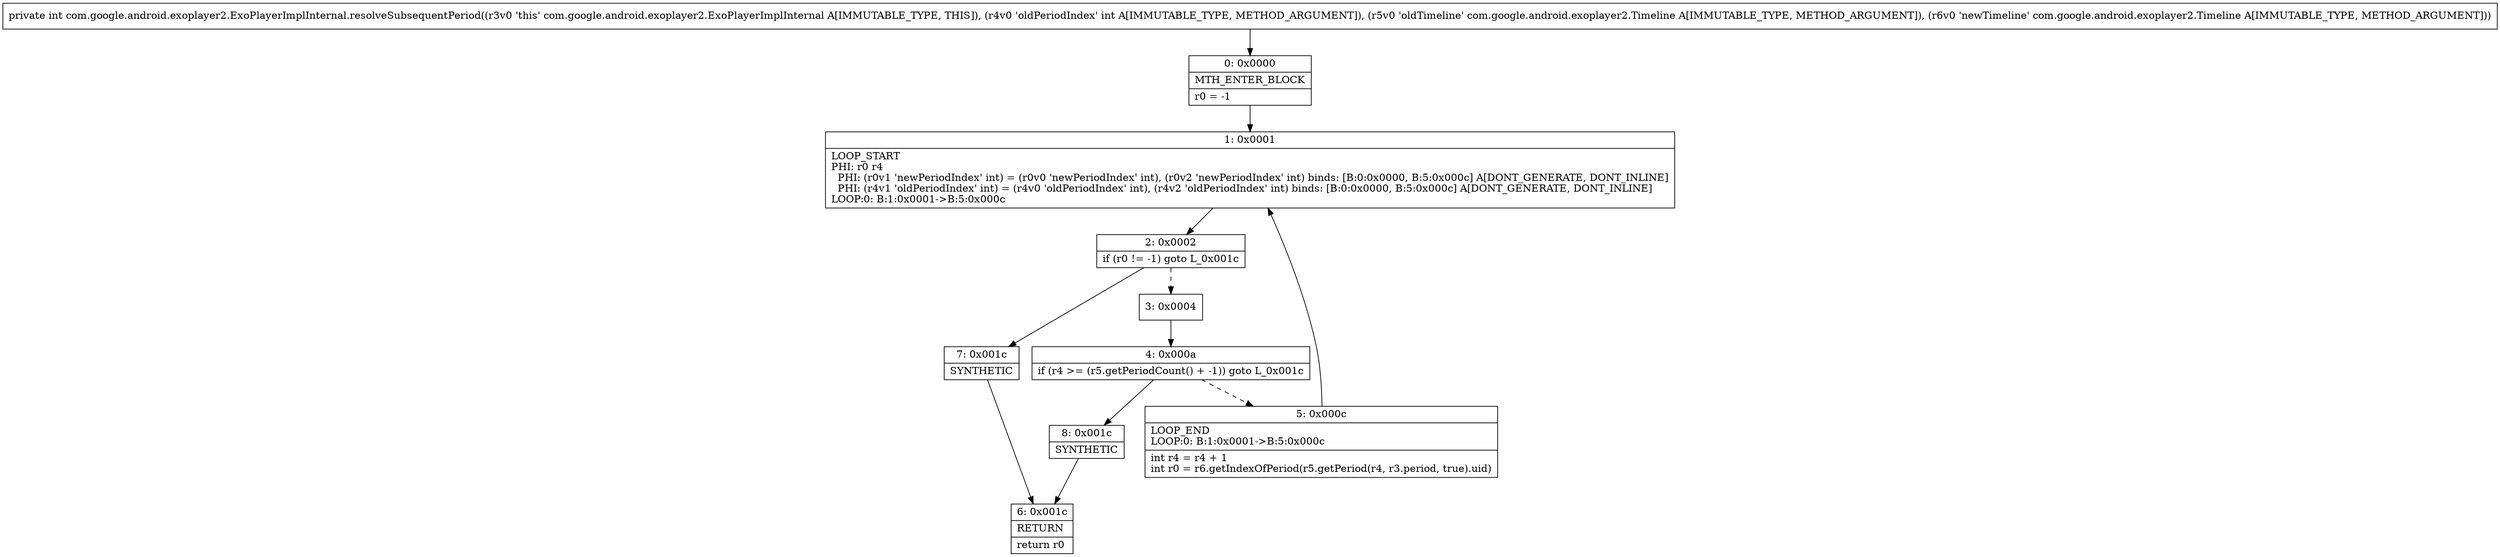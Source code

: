 digraph "CFG forcom.google.android.exoplayer2.ExoPlayerImplInternal.resolveSubsequentPeriod(ILcom\/google\/android\/exoplayer2\/Timeline;Lcom\/google\/android\/exoplayer2\/Timeline;)I" {
Node_0 [shape=record,label="{0\:\ 0x0000|MTH_ENTER_BLOCK\l|r0 = \-1\l}"];
Node_1 [shape=record,label="{1\:\ 0x0001|LOOP_START\lPHI: r0 r4 \l  PHI: (r0v1 'newPeriodIndex' int) = (r0v0 'newPeriodIndex' int), (r0v2 'newPeriodIndex' int) binds: [B:0:0x0000, B:5:0x000c] A[DONT_GENERATE, DONT_INLINE]\l  PHI: (r4v1 'oldPeriodIndex' int) = (r4v0 'oldPeriodIndex' int), (r4v2 'oldPeriodIndex' int) binds: [B:0:0x0000, B:5:0x000c] A[DONT_GENERATE, DONT_INLINE]\lLOOP:0: B:1:0x0001\-\>B:5:0x000c\l}"];
Node_2 [shape=record,label="{2\:\ 0x0002|if (r0 != \-1) goto L_0x001c\l}"];
Node_3 [shape=record,label="{3\:\ 0x0004}"];
Node_4 [shape=record,label="{4\:\ 0x000a|if (r4 \>= (r5.getPeriodCount() + \-1)) goto L_0x001c\l}"];
Node_5 [shape=record,label="{5\:\ 0x000c|LOOP_END\lLOOP:0: B:1:0x0001\-\>B:5:0x000c\l|int r4 = r4 + 1\lint r0 = r6.getIndexOfPeriod(r5.getPeriod(r4, r3.period, true).uid)\l}"];
Node_6 [shape=record,label="{6\:\ 0x001c|RETURN\l|return r0\l}"];
Node_7 [shape=record,label="{7\:\ 0x001c|SYNTHETIC\l}"];
Node_8 [shape=record,label="{8\:\ 0x001c|SYNTHETIC\l}"];
MethodNode[shape=record,label="{private int com.google.android.exoplayer2.ExoPlayerImplInternal.resolveSubsequentPeriod((r3v0 'this' com.google.android.exoplayer2.ExoPlayerImplInternal A[IMMUTABLE_TYPE, THIS]), (r4v0 'oldPeriodIndex' int A[IMMUTABLE_TYPE, METHOD_ARGUMENT]), (r5v0 'oldTimeline' com.google.android.exoplayer2.Timeline A[IMMUTABLE_TYPE, METHOD_ARGUMENT]), (r6v0 'newTimeline' com.google.android.exoplayer2.Timeline A[IMMUTABLE_TYPE, METHOD_ARGUMENT])) }"];
MethodNode -> Node_0;
Node_0 -> Node_1;
Node_1 -> Node_2;
Node_2 -> Node_3[style=dashed];
Node_2 -> Node_7;
Node_3 -> Node_4;
Node_4 -> Node_5[style=dashed];
Node_4 -> Node_8;
Node_5 -> Node_1;
Node_7 -> Node_6;
Node_8 -> Node_6;
}

